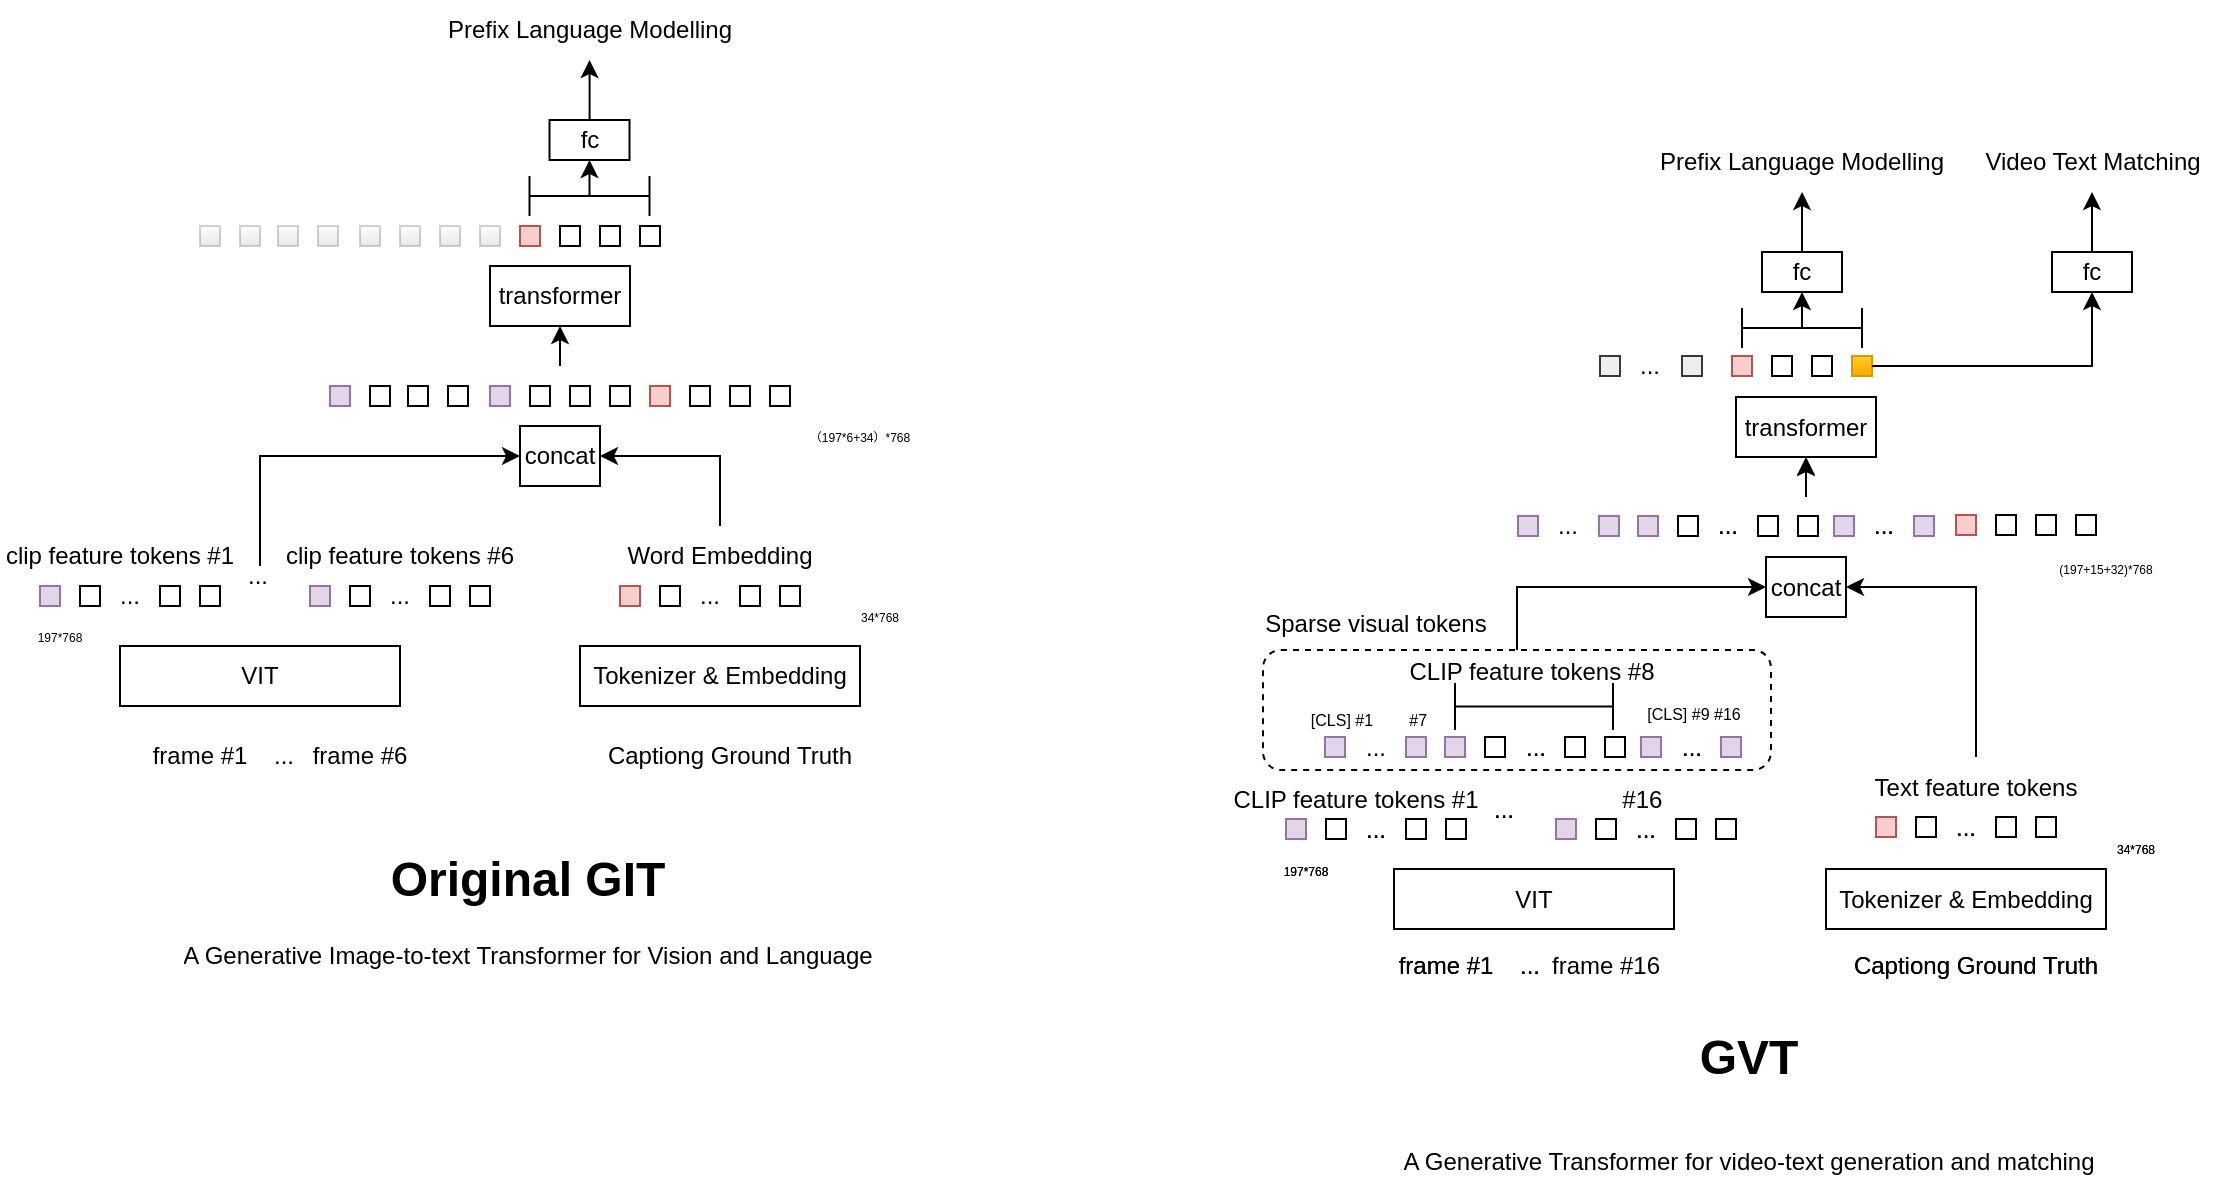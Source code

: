 <mxfile version="21.1.7" type="device">
  <diagram name="第 1 页" id="dFQ_5mnES9spt48eJ-sm">
    <mxGraphModel dx="1368" dy="-73" grid="0" gridSize="10" guides="1" tooltips="1" connect="1" arrows="1" fold="1" page="1" pageScale="1" pageWidth="1169" pageHeight="827" math="0" shadow="0">
      <root>
        <mxCell id="0" />
        <mxCell id="1" parent="0" />
        <mxCell id="BICmFGSeboCn-PGX6fuX-67" value="" style="group" vertex="1" connectable="0" parent="1">
          <mxGeometry x="20" y="910" width="485" height="520" as="geometry" />
        </mxCell>
        <mxCell id="BICmFGSeboCn-PGX6fuX-1" value="VIT" style="rounded=0;whiteSpace=wrap;html=1;" vertex="1" parent="BICmFGSeboCn-PGX6fuX-67">
          <mxGeometry x="60" y="323" width="140" height="30" as="geometry" />
        </mxCell>
        <mxCell id="BICmFGSeboCn-PGX6fuX-2" value="frame #1" style="text;html=1;strokeColor=none;fillColor=none;align=center;verticalAlign=middle;whiteSpace=wrap;rounded=0;" vertex="1" parent="BICmFGSeboCn-PGX6fuX-67">
          <mxGeometry x="70" y="363" width="60" height="30" as="geometry" />
        </mxCell>
        <mxCell id="BICmFGSeboCn-PGX6fuX-3" value="frame #6" style="text;html=1;strokeColor=none;fillColor=none;align=center;verticalAlign=middle;whiteSpace=wrap;rounded=0;" vertex="1" parent="BICmFGSeboCn-PGX6fuX-67">
          <mxGeometry x="150" y="363" width="60" height="30" as="geometry" />
        </mxCell>
        <mxCell id="BICmFGSeboCn-PGX6fuX-4" style="edgeStyle=orthogonalEdgeStyle;rounded=0;orthogonalLoop=1;jettySize=auto;html=1;exitX=0.5;exitY=1;exitDx=0;exitDy=0;" edge="1" parent="BICmFGSeboCn-PGX6fuX-67" source="BICmFGSeboCn-PGX6fuX-3" target="BICmFGSeboCn-PGX6fuX-3">
          <mxGeometry relative="1" as="geometry" />
        </mxCell>
        <mxCell id="BICmFGSeboCn-PGX6fuX-5" value="" style="rounded=0;whiteSpace=wrap;html=1;fillColor=#e1d5e7;strokeColor=#9673a6;" vertex="1" parent="BICmFGSeboCn-PGX6fuX-67">
          <mxGeometry x="20" y="293" width="10" height="10" as="geometry" />
        </mxCell>
        <mxCell id="BICmFGSeboCn-PGX6fuX-6" value="" style="rounded=0;whiteSpace=wrap;html=1;" vertex="1" parent="BICmFGSeboCn-PGX6fuX-67">
          <mxGeometry x="40" y="293" width="10" height="10" as="geometry" />
        </mxCell>
        <mxCell id="BICmFGSeboCn-PGX6fuX-7" value="" style="rounded=0;whiteSpace=wrap;html=1;" vertex="1" parent="BICmFGSeboCn-PGX6fuX-67">
          <mxGeometry x="80" y="293" width="10" height="10" as="geometry" />
        </mxCell>
        <mxCell id="BICmFGSeboCn-PGX6fuX-8" value="clip feature tokens #1" style="text;html=1;strokeColor=none;fillColor=none;align=center;verticalAlign=middle;whiteSpace=wrap;rounded=0;" vertex="1" parent="BICmFGSeboCn-PGX6fuX-67">
          <mxGeometry y="263" width="120" height="30" as="geometry" />
        </mxCell>
        <mxCell id="BICmFGSeboCn-PGX6fuX-9" value="" style="rounded=0;whiteSpace=wrap;html=1;" vertex="1" parent="BICmFGSeboCn-PGX6fuX-67">
          <mxGeometry x="100" y="293" width="10" height="10" as="geometry" />
        </mxCell>
        <mxCell id="BICmFGSeboCn-PGX6fuX-10" value="clip feature tokens #6" style="text;html=1;strokeColor=none;fillColor=none;align=center;verticalAlign=middle;whiteSpace=wrap;rounded=0;" vertex="1" parent="BICmFGSeboCn-PGX6fuX-67">
          <mxGeometry x="140" y="263" width="120" height="30" as="geometry" />
        </mxCell>
        <mxCell id="BICmFGSeboCn-PGX6fuX-11" value="..." style="text;html=1;strokeColor=none;fillColor=none;align=center;verticalAlign=middle;whiteSpace=wrap;rounded=0;" vertex="1" parent="BICmFGSeboCn-PGX6fuX-67">
          <mxGeometry x="60" y="293" width="10" height="10" as="geometry" />
        </mxCell>
        <mxCell id="BICmFGSeboCn-PGX6fuX-12" value="" style="rounded=0;whiteSpace=wrap;html=1;fillColor=#e1d5e7;strokeColor=#9673a6;" vertex="1" parent="BICmFGSeboCn-PGX6fuX-67">
          <mxGeometry x="155" y="293" width="10" height="10" as="geometry" />
        </mxCell>
        <mxCell id="BICmFGSeboCn-PGX6fuX-13" value="" style="rounded=0;whiteSpace=wrap;html=1;" vertex="1" parent="BICmFGSeboCn-PGX6fuX-67">
          <mxGeometry x="175" y="293" width="10" height="10" as="geometry" />
        </mxCell>
        <mxCell id="BICmFGSeboCn-PGX6fuX-14" value="" style="rounded=0;whiteSpace=wrap;html=1;" vertex="1" parent="BICmFGSeboCn-PGX6fuX-67">
          <mxGeometry x="215" y="293" width="10" height="10" as="geometry" />
        </mxCell>
        <mxCell id="BICmFGSeboCn-PGX6fuX-15" value="" style="rounded=0;whiteSpace=wrap;html=1;" vertex="1" parent="BICmFGSeboCn-PGX6fuX-67">
          <mxGeometry x="235" y="293" width="10" height="10" as="geometry" />
        </mxCell>
        <mxCell id="BICmFGSeboCn-PGX6fuX-16" value="..." style="text;html=1;strokeColor=none;fillColor=none;align=center;verticalAlign=middle;whiteSpace=wrap;rounded=0;" vertex="1" parent="BICmFGSeboCn-PGX6fuX-67">
          <mxGeometry x="195" y="293" width="10" height="10" as="geometry" />
        </mxCell>
        <mxCell id="BICmFGSeboCn-PGX6fuX-17" value="..." style="text;html=1;strokeColor=none;fillColor=none;align=center;verticalAlign=middle;whiteSpace=wrap;rounded=0;" vertex="1" parent="BICmFGSeboCn-PGX6fuX-67">
          <mxGeometry x="124" y="283" width="10" height="10" as="geometry" />
        </mxCell>
        <mxCell id="BICmFGSeboCn-PGX6fuX-18" value="..." style="text;html=1;strokeColor=none;fillColor=none;align=center;verticalAlign=middle;whiteSpace=wrap;rounded=0;" vertex="1" parent="BICmFGSeboCn-PGX6fuX-67">
          <mxGeometry x="137" y="373" width="10" height="10" as="geometry" />
        </mxCell>
        <mxCell id="BICmFGSeboCn-PGX6fuX-19" value="Captiong Ground Truth" style="text;html=1;strokeColor=none;fillColor=none;align=center;verticalAlign=middle;whiteSpace=wrap;rounded=0;" vertex="1" parent="BICmFGSeboCn-PGX6fuX-67">
          <mxGeometry x="290" y="363" width="150" height="30" as="geometry" />
        </mxCell>
        <mxCell id="BICmFGSeboCn-PGX6fuX-20" value="Tokenizer &amp;amp; Embedding" style="rounded=0;whiteSpace=wrap;html=1;" vertex="1" parent="BICmFGSeboCn-PGX6fuX-67">
          <mxGeometry x="290" y="323" width="140" height="30" as="geometry" />
        </mxCell>
        <mxCell id="BICmFGSeboCn-PGX6fuX-21" value="Word Embedding" style="text;html=1;strokeColor=none;fillColor=none;align=center;verticalAlign=middle;whiteSpace=wrap;rounded=0;" vertex="1" parent="BICmFGSeboCn-PGX6fuX-67">
          <mxGeometry x="300" y="263" width="120" height="30" as="geometry" />
        </mxCell>
        <mxCell id="BICmFGSeboCn-PGX6fuX-22" value="" style="rounded=0;whiteSpace=wrap;html=1;fillColor=#f8cecc;strokeColor=#b85450;" vertex="1" parent="BICmFGSeboCn-PGX6fuX-67">
          <mxGeometry x="310" y="293" width="10" height="10" as="geometry" />
        </mxCell>
        <mxCell id="BICmFGSeboCn-PGX6fuX-23" value="" style="rounded=0;whiteSpace=wrap;html=1;" vertex="1" parent="BICmFGSeboCn-PGX6fuX-67">
          <mxGeometry x="330" y="293" width="10" height="10" as="geometry" />
        </mxCell>
        <mxCell id="BICmFGSeboCn-PGX6fuX-24" value="" style="rounded=0;whiteSpace=wrap;html=1;" vertex="1" parent="BICmFGSeboCn-PGX6fuX-67">
          <mxGeometry x="370" y="293" width="10" height="10" as="geometry" />
        </mxCell>
        <mxCell id="BICmFGSeboCn-PGX6fuX-25" value="" style="rounded=0;whiteSpace=wrap;html=1;" vertex="1" parent="BICmFGSeboCn-PGX6fuX-67">
          <mxGeometry x="390" y="293" width="10" height="10" as="geometry" />
        </mxCell>
        <mxCell id="BICmFGSeboCn-PGX6fuX-26" value="..." style="text;html=1;strokeColor=none;fillColor=none;align=center;verticalAlign=middle;whiteSpace=wrap;rounded=0;" vertex="1" parent="BICmFGSeboCn-PGX6fuX-67">
          <mxGeometry x="350" y="293" width="10" height="10" as="geometry" />
        </mxCell>
        <mxCell id="BICmFGSeboCn-PGX6fuX-27" value="concat" style="rounded=0;whiteSpace=wrap;html=1;direction=south;" vertex="1" parent="BICmFGSeboCn-PGX6fuX-67">
          <mxGeometry x="260" y="213" width="40" height="30" as="geometry" />
        </mxCell>
        <mxCell id="BICmFGSeboCn-PGX6fuX-28" value="" style="edgeStyle=orthogonalEdgeStyle;rounded=0;orthogonalLoop=1;jettySize=auto;html=1;entryX=0.5;entryY=1;entryDx=0;entryDy=0;" edge="1" parent="BICmFGSeboCn-PGX6fuX-67" source="BICmFGSeboCn-PGX6fuX-17" target="BICmFGSeboCn-PGX6fuX-27">
          <mxGeometry relative="1" as="geometry">
            <mxPoint x="142" y="203" as="targetPoint" />
            <Array as="points">
              <mxPoint x="130" y="228" />
            </Array>
          </mxGeometry>
        </mxCell>
        <mxCell id="BICmFGSeboCn-PGX6fuX-29" value="" style="edgeStyle=orthogonalEdgeStyle;rounded=0;orthogonalLoop=1;jettySize=auto;html=1;entryX=0.5;entryY=0;entryDx=0;entryDy=0;" edge="1" parent="BICmFGSeboCn-PGX6fuX-67" source="BICmFGSeboCn-PGX6fuX-21" target="BICmFGSeboCn-PGX6fuX-27">
          <mxGeometry relative="1" as="geometry" />
        </mxCell>
        <mxCell id="BICmFGSeboCn-PGX6fuX-30" value="transformer" style="rounded=0;whiteSpace=wrap;html=1;" vertex="1" parent="BICmFGSeboCn-PGX6fuX-67">
          <mxGeometry x="245" y="133" width="70" height="30" as="geometry" />
        </mxCell>
        <mxCell id="BICmFGSeboCn-PGX6fuX-31" value="&lt;font style=&quot;font-size: 6px;&quot;&gt;197*768&lt;/font&gt;" style="text;html=1;strokeColor=none;fillColor=none;align=center;verticalAlign=middle;whiteSpace=wrap;rounded=0;fontSize=9;" vertex="1" parent="BICmFGSeboCn-PGX6fuX-67">
          <mxGeometry y="303" width="60" height="30" as="geometry" />
        </mxCell>
        <mxCell id="BICmFGSeboCn-PGX6fuX-32" value="&lt;font style=&quot;font-size: 6px;&quot;&gt;34*768&lt;/font&gt;" style="text;html=1;strokeColor=none;fillColor=none;align=center;verticalAlign=middle;whiteSpace=wrap;rounded=0;fontSize=9;" vertex="1" parent="BICmFGSeboCn-PGX6fuX-67">
          <mxGeometry x="410" y="293" width="60" height="30" as="geometry" />
        </mxCell>
        <mxCell id="BICmFGSeboCn-PGX6fuX-33" value="&lt;font style=&quot;font-size: 6px;&quot;&gt;（197*6+34）*768&lt;/font&gt;" style="text;html=1;strokeColor=none;fillColor=none;align=center;verticalAlign=middle;whiteSpace=wrap;rounded=0;fontSize=9;" vertex="1" parent="BICmFGSeboCn-PGX6fuX-67">
          <mxGeometry x="375" y="203" width="110" height="30" as="geometry" />
        </mxCell>
        <mxCell id="BICmFGSeboCn-PGX6fuX-34" value="" style="group" vertex="1" connectable="0" parent="BICmFGSeboCn-PGX6fuX-67">
          <mxGeometry x="165" y="193" width="230" height="10" as="geometry" />
        </mxCell>
        <mxCell id="BICmFGSeboCn-PGX6fuX-35" value="" style="rounded=0;whiteSpace=wrap;html=1;fillColor=#e1d5e7;strokeColor=#9673a6;" vertex="1" parent="BICmFGSeboCn-PGX6fuX-34">
          <mxGeometry width="10" height="10" as="geometry" />
        </mxCell>
        <mxCell id="BICmFGSeboCn-PGX6fuX-36" value="" style="rounded=0;whiteSpace=wrap;html=1;" vertex="1" parent="BICmFGSeboCn-PGX6fuX-34">
          <mxGeometry x="20" width="10" height="10" as="geometry" />
        </mxCell>
        <mxCell id="BICmFGSeboCn-PGX6fuX-37" value="" style="rounded=0;whiteSpace=wrap;html=1;" vertex="1" parent="BICmFGSeboCn-PGX6fuX-34">
          <mxGeometry x="39" width="10" height="10" as="geometry" />
        </mxCell>
        <mxCell id="BICmFGSeboCn-PGX6fuX-38" value="" style="rounded=0;whiteSpace=wrap;html=1;" vertex="1" parent="BICmFGSeboCn-PGX6fuX-34">
          <mxGeometry x="59" width="10" height="10" as="geometry" />
        </mxCell>
        <mxCell id="BICmFGSeboCn-PGX6fuX-39" value="" style="rounded=0;whiteSpace=wrap;html=1;fillColor=#e1d5e7;strokeColor=#9673a6;" vertex="1" parent="BICmFGSeboCn-PGX6fuX-34">
          <mxGeometry x="80" width="10" height="10" as="geometry" />
        </mxCell>
        <mxCell id="BICmFGSeboCn-PGX6fuX-40" value="" style="rounded=0;whiteSpace=wrap;html=1;" vertex="1" parent="BICmFGSeboCn-PGX6fuX-34">
          <mxGeometry x="100" width="10" height="10" as="geometry" />
        </mxCell>
        <mxCell id="BICmFGSeboCn-PGX6fuX-41" value="" style="rounded=0;whiteSpace=wrap;html=1;" vertex="1" parent="BICmFGSeboCn-PGX6fuX-34">
          <mxGeometry x="120" width="10" height="10" as="geometry" />
        </mxCell>
        <mxCell id="BICmFGSeboCn-PGX6fuX-42" value="" style="rounded=0;whiteSpace=wrap;html=1;" vertex="1" parent="BICmFGSeboCn-PGX6fuX-34">
          <mxGeometry x="140" width="10" height="10" as="geometry" />
        </mxCell>
        <mxCell id="BICmFGSeboCn-PGX6fuX-43" value="" style="rounded=0;whiteSpace=wrap;html=1;fillColor=#f8cecc;strokeColor=#b85450;" vertex="1" parent="BICmFGSeboCn-PGX6fuX-34">
          <mxGeometry x="160" width="10" height="10" as="geometry" />
        </mxCell>
        <mxCell id="BICmFGSeboCn-PGX6fuX-44" value="" style="rounded=0;whiteSpace=wrap;html=1;" vertex="1" parent="BICmFGSeboCn-PGX6fuX-34">
          <mxGeometry x="180" width="10" height="10" as="geometry" />
        </mxCell>
        <mxCell id="BICmFGSeboCn-PGX6fuX-45" value="" style="rounded=0;whiteSpace=wrap;html=1;" vertex="1" parent="BICmFGSeboCn-PGX6fuX-34">
          <mxGeometry x="200" width="10" height="10" as="geometry" />
        </mxCell>
        <mxCell id="BICmFGSeboCn-PGX6fuX-46" value="" style="rounded=0;whiteSpace=wrap;html=1;" vertex="1" parent="BICmFGSeboCn-PGX6fuX-34">
          <mxGeometry x="220" width="10" height="10" as="geometry" />
        </mxCell>
        <mxCell id="BICmFGSeboCn-PGX6fuX-47" value="" style="endArrow=classic;html=1;rounded=0;entryX=0.5;entryY=1;entryDx=0;entryDy=0;" edge="1" parent="BICmFGSeboCn-PGX6fuX-67" target="BICmFGSeboCn-PGX6fuX-30">
          <mxGeometry width="50" height="50" relative="1" as="geometry">
            <mxPoint x="280" y="183" as="sourcePoint" />
            <mxPoint x="275" y="143" as="targetPoint" />
          </mxGeometry>
        </mxCell>
        <mxCell id="BICmFGSeboCn-PGX6fuX-48" value="" style="group" vertex="1" connectable="0" parent="BICmFGSeboCn-PGX6fuX-67">
          <mxGeometry x="100" y="113" width="230" height="10" as="geometry" />
        </mxCell>
        <mxCell id="BICmFGSeboCn-PGX6fuX-49" value="" style="rounded=0;whiteSpace=wrap;html=1;fillColor=#f5f5f5;strokeColor=#666666;gradientColor=#b3b3b3;shadow=0;opacity=30;" vertex="1" parent="BICmFGSeboCn-PGX6fuX-48">
          <mxGeometry width="10" height="10" as="geometry" />
        </mxCell>
        <mxCell id="BICmFGSeboCn-PGX6fuX-50" value="" style="rounded=0;whiteSpace=wrap;html=1;fillColor=#f5f5f5;gradientColor=#b3b3b3;strokeColor=#666666;shadow=0;opacity=30;" vertex="1" parent="BICmFGSeboCn-PGX6fuX-48">
          <mxGeometry x="20" width="10" height="10" as="geometry" />
        </mxCell>
        <mxCell id="BICmFGSeboCn-PGX6fuX-51" value="" style="rounded=0;whiteSpace=wrap;html=1;fillColor=#f5f5f5;gradientColor=#b3b3b3;strokeColor=#666666;shadow=0;opacity=30;" vertex="1" parent="BICmFGSeboCn-PGX6fuX-48">
          <mxGeometry x="39" width="10" height="10" as="geometry" />
        </mxCell>
        <mxCell id="BICmFGSeboCn-PGX6fuX-52" value="" style="rounded=0;whiteSpace=wrap;html=1;fillColor=#f5f5f5;gradientColor=#b3b3b3;strokeColor=#666666;shadow=0;opacity=30;" vertex="1" parent="BICmFGSeboCn-PGX6fuX-48">
          <mxGeometry x="59" width="10" height="10" as="geometry" />
        </mxCell>
        <mxCell id="BICmFGSeboCn-PGX6fuX-53" value="" style="rounded=0;whiteSpace=wrap;html=1;fillColor=#f5f5f5;strokeColor=#666666;gradientColor=#b3b3b3;shadow=0;opacity=30;" vertex="1" parent="BICmFGSeboCn-PGX6fuX-48">
          <mxGeometry x="80" width="10" height="10" as="geometry" />
        </mxCell>
        <mxCell id="BICmFGSeboCn-PGX6fuX-54" value="" style="rounded=0;whiteSpace=wrap;html=1;fillColor=#f5f5f5;gradientColor=#b3b3b3;strokeColor=#666666;shadow=0;opacity=30;" vertex="1" parent="BICmFGSeboCn-PGX6fuX-48">
          <mxGeometry x="100" width="10" height="10" as="geometry" />
        </mxCell>
        <mxCell id="BICmFGSeboCn-PGX6fuX-55" value="" style="rounded=0;whiteSpace=wrap;html=1;fillColor=#f5f5f5;gradientColor=#b3b3b3;strokeColor=#666666;shadow=0;opacity=30;" vertex="1" parent="BICmFGSeboCn-PGX6fuX-48">
          <mxGeometry x="120" width="10" height="10" as="geometry" />
        </mxCell>
        <mxCell id="BICmFGSeboCn-PGX6fuX-56" value="" style="rounded=0;whiteSpace=wrap;html=1;fillColor=#f5f5f5;gradientColor=#b3b3b3;strokeColor=#666666;shadow=0;opacity=30;" vertex="1" parent="BICmFGSeboCn-PGX6fuX-48">
          <mxGeometry x="140" width="10" height="10" as="geometry" />
        </mxCell>
        <mxCell id="BICmFGSeboCn-PGX6fuX-57" value="" style="rounded=0;whiteSpace=wrap;html=1;fillColor=#f8cecc;strokeColor=#b85450;" vertex="1" parent="BICmFGSeboCn-PGX6fuX-48">
          <mxGeometry x="160" width="10" height="10" as="geometry" />
        </mxCell>
        <mxCell id="BICmFGSeboCn-PGX6fuX-58" value="" style="rounded=0;whiteSpace=wrap;html=1;" vertex="1" parent="BICmFGSeboCn-PGX6fuX-48">
          <mxGeometry x="180" width="10" height="10" as="geometry" />
        </mxCell>
        <mxCell id="BICmFGSeboCn-PGX6fuX-59" value="" style="rounded=0;whiteSpace=wrap;html=1;" vertex="1" parent="BICmFGSeboCn-PGX6fuX-48">
          <mxGeometry x="200" width="10" height="10" as="geometry" />
        </mxCell>
        <mxCell id="BICmFGSeboCn-PGX6fuX-60" value="" style="rounded=0;whiteSpace=wrap;html=1;" vertex="1" parent="BICmFGSeboCn-PGX6fuX-48">
          <mxGeometry x="220" width="10" height="10" as="geometry" />
        </mxCell>
        <mxCell id="BICmFGSeboCn-PGX6fuX-61" value="fc" style="rounded=0;whiteSpace=wrap;html=1;direction=south;" vertex="1" parent="BICmFGSeboCn-PGX6fuX-67">
          <mxGeometry x="274.75" y="60" width="40" height="20" as="geometry" />
        </mxCell>
        <mxCell id="BICmFGSeboCn-PGX6fuX-62" value="" style="endArrow=classic;html=1;rounded=0;entryX=1;entryY=0.5;entryDx=0;entryDy=0;exitX=0.5;exitY=0.5;exitDx=0;exitDy=0;exitPerimeter=0;" edge="1" parent="BICmFGSeboCn-PGX6fuX-67" source="BICmFGSeboCn-PGX6fuX-65" target="BICmFGSeboCn-PGX6fuX-61">
          <mxGeometry width="50" height="50" relative="1" as="geometry">
            <mxPoint x="244.75" y="103" as="sourcePoint" />
            <mxPoint x="154.75" y="33" as="targetPoint" />
          </mxGeometry>
        </mxCell>
        <mxCell id="BICmFGSeboCn-PGX6fuX-63" value="Prefix Language Modelling" style="text;html=1;strokeColor=none;fillColor=none;align=center;verticalAlign=middle;whiteSpace=wrap;rounded=0;" vertex="1" parent="BICmFGSeboCn-PGX6fuX-67">
          <mxGeometry x="206" width="177.5" height="30" as="geometry" />
        </mxCell>
        <mxCell id="BICmFGSeboCn-PGX6fuX-64" value="" style="edgeStyle=orthogonalEdgeStyle;rounded=0;orthogonalLoop=1;jettySize=auto;html=1;" edge="1" parent="BICmFGSeboCn-PGX6fuX-67" source="BICmFGSeboCn-PGX6fuX-61" target="BICmFGSeboCn-PGX6fuX-63">
          <mxGeometry relative="1" as="geometry" />
        </mxCell>
        <mxCell id="BICmFGSeboCn-PGX6fuX-65" value="" style="shape=crossbar;whiteSpace=wrap;html=1;rounded=1;" vertex="1" parent="BICmFGSeboCn-PGX6fuX-67">
          <mxGeometry x="264.75" y="88" width="60" height="20" as="geometry" />
        </mxCell>
        <mxCell id="BICmFGSeboCn-PGX6fuX-66" value="&lt;h1&gt;Original GIT&lt;/h1&gt;&lt;div&gt;A Generative Image-to-text Transformer for Vision and Language&lt;/div&gt;" style="text;html=1;strokeColor=none;fillColor=none;spacing=5;spacingTop=-20;whiteSpace=wrap;overflow=hidden;rounded=0;align=center;" vertex="1" parent="BICmFGSeboCn-PGX6fuX-67">
          <mxGeometry x="85.75" y="420" width="356" height="100" as="geometry" />
        </mxCell>
        <mxCell id="BICmFGSeboCn-PGX6fuX-68" value="&lt;h1 style=&quot;border-color: var(--border-color);&quot;&gt;GVT&lt;/h1&gt;&lt;br&gt;A Generative Transformer for video-text generation and matching" style="text;html=1;strokeColor=none;fillColor=none;spacing=5;spacingTop=-20;whiteSpace=wrap;overflow=hidden;rounded=0;align=center;" vertex="1" parent="1">
          <mxGeometry x="693" y="1418.5" width="402.5" height="87.5" as="geometry" />
        </mxCell>
        <mxCell id="BICmFGSeboCn-PGX6fuX-69" value="frame #1" style="text;html=1;strokeColor=none;fillColor=none;align=center;verticalAlign=middle;whiteSpace=wrap;rounded=0;" vertex="1" parent="1">
          <mxGeometry x="713" y="1377.5" width="60" height="30" as="geometry" />
        </mxCell>
        <mxCell id="BICmFGSeboCn-PGX6fuX-70" value="frame #16" style="text;html=1;strokeColor=none;fillColor=none;align=center;verticalAlign=middle;whiteSpace=wrap;rounded=0;" vertex="1" parent="1">
          <mxGeometry x="793" y="1377.5" width="60" height="30" as="geometry" />
        </mxCell>
        <mxCell id="BICmFGSeboCn-PGX6fuX-71" style="edgeStyle=orthogonalEdgeStyle;rounded=0;orthogonalLoop=1;jettySize=auto;html=1;exitX=0.5;exitY=1;exitDx=0;exitDy=0;" edge="1" parent="1" source="BICmFGSeboCn-PGX6fuX-70" target="BICmFGSeboCn-PGX6fuX-70">
          <mxGeometry relative="1" as="geometry" />
        </mxCell>
        <mxCell id="BICmFGSeboCn-PGX6fuX-72" value="" style="rounded=0;whiteSpace=wrap;html=1;fillColor=#e1d5e7;strokeColor=#9673a6;" vertex="1" parent="1">
          <mxGeometry x="663" y="1319.5" width="10" height="10" as="geometry" />
        </mxCell>
        <mxCell id="BICmFGSeboCn-PGX6fuX-73" value="" style="rounded=0;whiteSpace=wrap;html=1;" vertex="1" parent="1">
          <mxGeometry x="683" y="1319.5" width="10" height="10" as="geometry" />
        </mxCell>
        <mxCell id="BICmFGSeboCn-PGX6fuX-74" value="" style="rounded=0;whiteSpace=wrap;html=1;" vertex="1" parent="1">
          <mxGeometry x="723" y="1319.5" width="10" height="10" as="geometry" />
        </mxCell>
        <mxCell id="BICmFGSeboCn-PGX6fuX-75" value="" style="rounded=0;whiteSpace=wrap;html=1;" vertex="1" parent="1">
          <mxGeometry x="743" y="1319.5" width="10" height="10" as="geometry" />
        </mxCell>
        <mxCell id="BICmFGSeboCn-PGX6fuX-76" value="&amp;nbsp;#16" style="text;html=1;strokeColor=none;fillColor=none;align=center;verticalAlign=middle;whiteSpace=wrap;rounded=0;" vertex="1" parent="1">
          <mxGeometry x="818" y="1303" width="43" height="13.5" as="geometry" />
        </mxCell>
        <mxCell id="BICmFGSeboCn-PGX6fuX-77" value="..." style="text;html=1;strokeColor=none;fillColor=none;align=center;verticalAlign=middle;whiteSpace=wrap;rounded=0;" vertex="1" parent="1">
          <mxGeometry x="703" y="1319.5" width="10" height="10" as="geometry" />
        </mxCell>
        <mxCell id="BICmFGSeboCn-PGX6fuX-78" value="" style="rounded=0;whiteSpace=wrap;html=1;fillColor=#e1d5e7;strokeColor=#9673a6;" vertex="1" parent="1">
          <mxGeometry x="798" y="1319.5" width="10" height="10" as="geometry" />
        </mxCell>
        <mxCell id="BICmFGSeboCn-PGX6fuX-79" value="" style="rounded=0;whiteSpace=wrap;html=1;" vertex="1" parent="1">
          <mxGeometry x="818" y="1319.5" width="10" height="10" as="geometry" />
        </mxCell>
        <mxCell id="BICmFGSeboCn-PGX6fuX-80" value="" style="rounded=0;whiteSpace=wrap;html=1;" vertex="1" parent="1">
          <mxGeometry x="858" y="1319.5" width="10" height="10" as="geometry" />
        </mxCell>
        <mxCell id="BICmFGSeboCn-PGX6fuX-81" value="" style="rounded=0;whiteSpace=wrap;html=1;" vertex="1" parent="1">
          <mxGeometry x="878" y="1319.5" width="10" height="10" as="geometry" />
        </mxCell>
        <mxCell id="BICmFGSeboCn-PGX6fuX-82" value="..." style="text;html=1;strokeColor=none;fillColor=none;align=center;verticalAlign=middle;whiteSpace=wrap;rounded=0;" vertex="1" parent="1">
          <mxGeometry x="838" y="1319.5" width="10" height="10" as="geometry" />
        </mxCell>
        <mxCell id="BICmFGSeboCn-PGX6fuX-83" value="..." style="text;html=1;strokeColor=none;fillColor=none;align=center;verticalAlign=middle;whiteSpace=wrap;rounded=0;" vertex="1" parent="1">
          <mxGeometry x="767" y="1309.5" width="10" height="10" as="geometry" />
        </mxCell>
        <mxCell id="BICmFGSeboCn-PGX6fuX-84" value="..." style="text;html=1;strokeColor=none;fillColor=none;align=center;verticalAlign=middle;whiteSpace=wrap;rounded=0;" vertex="1" parent="1">
          <mxGeometry x="780" y="1387.5" width="10" height="10" as="geometry" />
        </mxCell>
        <mxCell id="BICmFGSeboCn-PGX6fuX-85" value="Captiong Ground Truth" style="text;html=1;strokeColor=none;fillColor=none;align=center;verticalAlign=middle;whiteSpace=wrap;rounded=0;" vertex="1" parent="1">
          <mxGeometry x="933" y="1377.5" width="150" height="30" as="geometry" />
        </mxCell>
        <mxCell id="BICmFGSeboCn-PGX6fuX-86" value="Tokenizer &amp;amp; Embedding" style="rounded=0;whiteSpace=wrap;html=1;" vertex="1" parent="1">
          <mxGeometry x="933" y="1344.5" width="140" height="30" as="geometry" />
        </mxCell>
        <mxCell id="BICmFGSeboCn-PGX6fuX-87" value="" style="rounded=0;whiteSpace=wrap;html=1;fillColor=#f8cecc;strokeColor=#b85450;" vertex="1" parent="1">
          <mxGeometry x="958" y="1318.5" width="10" height="10" as="geometry" />
        </mxCell>
        <mxCell id="BICmFGSeboCn-PGX6fuX-88" value="" style="rounded=0;whiteSpace=wrap;html=1;" vertex="1" parent="1">
          <mxGeometry x="978" y="1318.5" width="10" height="10" as="geometry" />
        </mxCell>
        <mxCell id="BICmFGSeboCn-PGX6fuX-89" value="" style="rounded=0;whiteSpace=wrap;html=1;" vertex="1" parent="1">
          <mxGeometry x="1018" y="1318.5" width="10" height="10" as="geometry" />
        </mxCell>
        <mxCell id="BICmFGSeboCn-PGX6fuX-90" value="" style="rounded=0;whiteSpace=wrap;html=1;" vertex="1" parent="1">
          <mxGeometry x="1038" y="1318.5" width="10" height="10" as="geometry" />
        </mxCell>
        <mxCell id="BICmFGSeboCn-PGX6fuX-91" value="..." style="text;html=1;strokeColor=none;fillColor=none;align=center;verticalAlign=middle;whiteSpace=wrap;rounded=0;" vertex="1" parent="1">
          <mxGeometry x="998" y="1318.5" width="10" height="10" as="geometry" />
        </mxCell>
        <mxCell id="BICmFGSeboCn-PGX6fuX-92" value="concat" style="rounded=0;whiteSpace=wrap;html=1;direction=south;" vertex="1" parent="1">
          <mxGeometry x="903" y="1188.5" width="40" height="30" as="geometry" />
        </mxCell>
        <mxCell id="BICmFGSeboCn-PGX6fuX-93" value="transformer" style="rounded=0;whiteSpace=wrap;html=1;" vertex="1" parent="1">
          <mxGeometry x="888" y="1108.5" width="70" height="30" as="geometry" />
        </mxCell>
        <mxCell id="BICmFGSeboCn-PGX6fuX-94" value="&lt;font style=&quot;font-size: 6px;&quot;&gt;197*768&lt;/font&gt;" style="text;html=1;strokeColor=none;fillColor=none;align=center;verticalAlign=middle;whiteSpace=wrap;rounded=0;fontSize=9;" vertex="1" parent="1">
          <mxGeometry x="643" y="1329.5" width="60" height="30" as="geometry" />
        </mxCell>
        <mxCell id="BICmFGSeboCn-PGX6fuX-95" value="&lt;font style=&quot;font-size: 6px;&quot;&gt;34*768&lt;/font&gt;" style="text;html=1;strokeColor=none;fillColor=none;align=center;verticalAlign=middle;whiteSpace=wrap;rounded=0;fontSize=9;" vertex="1" parent="1">
          <mxGeometry x="1058" y="1318.5" width="60" height="30" as="geometry" />
        </mxCell>
        <mxCell id="BICmFGSeboCn-PGX6fuX-96" value="&lt;span style=&quot;font-size: 6px;&quot;&gt;(197+15+32)*768&lt;/span&gt;" style="text;html=1;strokeColor=none;fillColor=none;align=center;verticalAlign=middle;whiteSpace=wrap;rounded=0;fontSize=9;" vertex="1" parent="1">
          <mxGeometry x="1018" y="1178.5" width="110" height="30" as="geometry" />
        </mxCell>
        <mxCell id="BICmFGSeboCn-PGX6fuX-97" value="" style="group" vertex="1" connectable="0" parent="1">
          <mxGeometry x="808" y="1168.5" width="230" height="10" as="geometry" />
        </mxCell>
        <mxCell id="BICmFGSeboCn-PGX6fuX-104" value="" style="group" vertex="1" connectable="0" parent="BICmFGSeboCn-PGX6fuX-97">
          <mxGeometry x="190" y="-1" width="70" height="10" as="geometry" />
        </mxCell>
        <mxCell id="BICmFGSeboCn-PGX6fuX-105" value="" style="rounded=0;whiteSpace=wrap;html=1;fillColor=#f8cecc;strokeColor=#b85450;" vertex="1" parent="BICmFGSeboCn-PGX6fuX-104">
          <mxGeometry width="10" height="10" as="geometry" />
        </mxCell>
        <mxCell id="BICmFGSeboCn-PGX6fuX-106" value="" style="rounded=0;whiteSpace=wrap;html=1;" vertex="1" parent="BICmFGSeboCn-PGX6fuX-104">
          <mxGeometry x="20" width="10" height="10" as="geometry" />
        </mxCell>
        <mxCell id="BICmFGSeboCn-PGX6fuX-107" value="" style="rounded=0;whiteSpace=wrap;html=1;" vertex="1" parent="BICmFGSeboCn-PGX6fuX-104">
          <mxGeometry x="40" width="10" height="10" as="geometry" />
        </mxCell>
        <mxCell id="BICmFGSeboCn-PGX6fuX-108" value="" style="rounded=0;whiteSpace=wrap;html=1;" vertex="1" parent="BICmFGSeboCn-PGX6fuX-104">
          <mxGeometry x="60" width="10" height="10" as="geometry" />
        </mxCell>
        <mxCell id="BICmFGSeboCn-PGX6fuX-109" value="" style="endArrow=classic;html=1;rounded=0;entryX=0.5;entryY=1;entryDx=0;entryDy=0;" edge="1" parent="1" target="BICmFGSeboCn-PGX6fuX-93">
          <mxGeometry width="50" height="50" relative="1" as="geometry">
            <mxPoint x="923" y="1158.5" as="sourcePoint" />
            <mxPoint x="918" y="1118.5" as="targetPoint" />
          </mxGeometry>
        </mxCell>
        <mxCell id="BICmFGSeboCn-PGX6fuX-110" value="VIT" style="rounded=0;whiteSpace=wrap;html=1;" vertex="1" parent="1">
          <mxGeometry x="717" y="1344.5" width="140" height="30" as="geometry" />
        </mxCell>
        <mxCell id="BICmFGSeboCn-PGX6fuX-111" value="frame #1" style="text;html=1;strokeColor=none;fillColor=none;align=center;verticalAlign=middle;whiteSpace=wrap;rounded=0;" vertex="1" parent="1">
          <mxGeometry x="713" y="1377.5" width="60" height="30" as="geometry" />
        </mxCell>
        <mxCell id="BICmFGSeboCn-PGX6fuX-113" style="edgeStyle=orthogonalEdgeStyle;rounded=0;orthogonalLoop=1;jettySize=auto;html=1;exitX=0.5;exitY=1;exitDx=0;exitDy=0;" edge="1" parent="1">
          <mxGeometry relative="1" as="geometry">
            <mxPoint x="823" y="1407.5" as="sourcePoint" />
            <mxPoint x="823" y="1407.5" as="targetPoint" />
          </mxGeometry>
        </mxCell>
        <mxCell id="BICmFGSeboCn-PGX6fuX-114" value="" style="rounded=0;whiteSpace=wrap;html=1;fillColor=#e1d5e7;strokeColor=#9673a6;" vertex="1" parent="1">
          <mxGeometry x="663" y="1319.5" width="10" height="10" as="geometry" />
        </mxCell>
        <mxCell id="BICmFGSeboCn-PGX6fuX-115" value="" style="rounded=0;whiteSpace=wrap;html=1;" vertex="1" parent="1">
          <mxGeometry x="683" y="1319.5" width="10" height="10" as="geometry" />
        </mxCell>
        <mxCell id="BICmFGSeboCn-PGX6fuX-116" value="" style="rounded=0;whiteSpace=wrap;html=1;" vertex="1" parent="1">
          <mxGeometry x="723" y="1319.5" width="10" height="10" as="geometry" />
        </mxCell>
        <mxCell id="BICmFGSeboCn-PGX6fuX-117" value="CLIP feature tokens #1" style="text;html=1;strokeColor=none;fillColor=none;align=center;verticalAlign=middle;whiteSpace=wrap;rounded=0;" vertex="1" parent="1">
          <mxGeometry x="633" y="1303" width="130" height="13.5" as="geometry" />
        </mxCell>
        <mxCell id="BICmFGSeboCn-PGX6fuX-118" value="" style="rounded=0;whiteSpace=wrap;html=1;" vertex="1" parent="1">
          <mxGeometry x="743" y="1319.5" width="10" height="10" as="geometry" />
        </mxCell>
        <mxCell id="BICmFGSeboCn-PGX6fuX-119" value="..." style="text;html=1;strokeColor=none;fillColor=none;align=center;verticalAlign=middle;whiteSpace=wrap;rounded=0;" vertex="1" parent="1">
          <mxGeometry x="703" y="1319.5" width="10" height="10" as="geometry" />
        </mxCell>
        <mxCell id="BICmFGSeboCn-PGX6fuX-120" value="" style="rounded=0;whiteSpace=wrap;html=1;fillColor=#e1d5e7;strokeColor=#9673a6;" vertex="1" parent="1">
          <mxGeometry x="798" y="1319.5" width="10" height="10" as="geometry" />
        </mxCell>
        <mxCell id="BICmFGSeboCn-PGX6fuX-121" value="" style="rounded=0;whiteSpace=wrap;html=1;" vertex="1" parent="1">
          <mxGeometry x="818" y="1319.5" width="10" height="10" as="geometry" />
        </mxCell>
        <mxCell id="BICmFGSeboCn-PGX6fuX-122" value="" style="rounded=0;whiteSpace=wrap;html=1;" vertex="1" parent="1">
          <mxGeometry x="858" y="1319.5" width="10" height="10" as="geometry" />
        </mxCell>
        <mxCell id="BICmFGSeboCn-PGX6fuX-123" value="" style="rounded=0;whiteSpace=wrap;html=1;" vertex="1" parent="1">
          <mxGeometry x="878" y="1319.5" width="10" height="10" as="geometry" />
        </mxCell>
        <mxCell id="BICmFGSeboCn-PGX6fuX-124" value="..." style="text;html=1;strokeColor=none;fillColor=none;align=center;verticalAlign=middle;whiteSpace=wrap;rounded=0;" vertex="1" parent="1">
          <mxGeometry x="838" y="1319.5" width="10" height="10" as="geometry" />
        </mxCell>
        <mxCell id="BICmFGSeboCn-PGX6fuX-125" value="..." style="text;html=1;strokeColor=none;fillColor=none;align=center;verticalAlign=middle;whiteSpace=wrap;rounded=0;" vertex="1" parent="1">
          <mxGeometry x="767" y="1309.5" width="10" height="10" as="geometry" />
        </mxCell>
        <mxCell id="BICmFGSeboCn-PGX6fuX-126" value="..." style="text;html=1;strokeColor=none;fillColor=none;align=center;verticalAlign=middle;whiteSpace=wrap;rounded=0;" vertex="1" parent="1">
          <mxGeometry x="780" y="1387.5" width="10" height="10" as="geometry" />
        </mxCell>
        <mxCell id="BICmFGSeboCn-PGX6fuX-127" value="Captiong Ground Truth" style="text;html=1;strokeColor=none;fillColor=none;align=center;verticalAlign=middle;whiteSpace=wrap;rounded=0;" vertex="1" parent="1">
          <mxGeometry x="933" y="1377.5" width="150" height="30" as="geometry" />
        </mxCell>
        <mxCell id="BICmFGSeboCn-PGX6fuX-128" value="Tokenizer &amp;amp; Embedding" style="rounded=0;whiteSpace=wrap;html=1;" vertex="1" parent="1">
          <mxGeometry x="933" y="1344.5" width="140" height="30" as="geometry" />
        </mxCell>
        <mxCell id="BICmFGSeboCn-PGX6fuX-129" value="" style="edgeStyle=orthogonalEdgeStyle;rounded=0;orthogonalLoop=1;jettySize=auto;html=1;entryX=0.5;entryY=0;entryDx=0;entryDy=0;exitX=0.5;exitY=0;exitDx=0;exitDy=0;" edge="1" parent="1" source="BICmFGSeboCn-PGX6fuX-130" target="BICmFGSeboCn-PGX6fuX-136">
          <mxGeometry relative="1" as="geometry" />
        </mxCell>
        <mxCell id="BICmFGSeboCn-PGX6fuX-130" value="Text feature tokens" style="text;html=1;strokeColor=none;fillColor=none;align=center;verticalAlign=middle;whiteSpace=wrap;rounded=0;" vertex="1" parent="1">
          <mxGeometry x="948" y="1288.5" width="120" height="30" as="geometry" />
        </mxCell>
        <mxCell id="BICmFGSeboCn-PGX6fuX-131" value="" style="rounded=0;whiteSpace=wrap;html=1;fillColor=#f8cecc;strokeColor=#b85450;" vertex="1" parent="1">
          <mxGeometry x="958" y="1318.5" width="10" height="10" as="geometry" />
        </mxCell>
        <mxCell id="BICmFGSeboCn-PGX6fuX-132" value="" style="rounded=0;whiteSpace=wrap;html=1;" vertex="1" parent="1">
          <mxGeometry x="978" y="1318.5" width="10" height="10" as="geometry" />
        </mxCell>
        <mxCell id="BICmFGSeboCn-PGX6fuX-133" value="" style="rounded=0;whiteSpace=wrap;html=1;" vertex="1" parent="1">
          <mxGeometry x="1018" y="1318.5" width="10" height="10" as="geometry" />
        </mxCell>
        <mxCell id="BICmFGSeboCn-PGX6fuX-134" value="" style="rounded=0;whiteSpace=wrap;html=1;" vertex="1" parent="1">
          <mxGeometry x="1038" y="1318.5" width="10" height="10" as="geometry" />
        </mxCell>
        <mxCell id="BICmFGSeboCn-PGX6fuX-135" value="..." style="text;html=1;strokeColor=none;fillColor=none;align=center;verticalAlign=middle;whiteSpace=wrap;rounded=0;" vertex="1" parent="1">
          <mxGeometry x="998" y="1318.5" width="10" height="10" as="geometry" />
        </mxCell>
        <mxCell id="BICmFGSeboCn-PGX6fuX-136" value="concat" style="rounded=0;whiteSpace=wrap;html=1;direction=south;" vertex="1" parent="1">
          <mxGeometry x="903" y="1188.5" width="40" height="30" as="geometry" />
        </mxCell>
        <mxCell id="BICmFGSeboCn-PGX6fuX-137" value="&lt;font style=&quot;font-size: 6px;&quot;&gt;197*768&lt;/font&gt;" style="text;html=1;strokeColor=none;fillColor=none;align=center;verticalAlign=middle;whiteSpace=wrap;rounded=0;fontSize=9;" vertex="1" parent="1">
          <mxGeometry x="643" y="1329.5" width="60" height="30" as="geometry" />
        </mxCell>
        <mxCell id="BICmFGSeboCn-PGX6fuX-138" value="&lt;font style=&quot;font-size: 6px;&quot;&gt;34*768&lt;/font&gt;" style="text;html=1;strokeColor=none;fillColor=none;align=center;verticalAlign=middle;whiteSpace=wrap;rounded=0;fontSize=9;" vertex="1" parent="1">
          <mxGeometry x="1058" y="1318.5" width="60" height="30" as="geometry" />
        </mxCell>
        <mxCell id="BICmFGSeboCn-PGX6fuX-139" value="" style="endArrow=classic;html=1;rounded=0;entryX=0.5;entryY=1;entryDx=0;entryDy=0;" edge="1" parent="1">
          <mxGeometry width="50" height="50" relative="1" as="geometry">
            <mxPoint x="923" y="1158.5" as="sourcePoint" />
            <mxPoint x="923" y="1139" as="targetPoint" />
          </mxGeometry>
        </mxCell>
        <mxCell id="BICmFGSeboCn-PGX6fuX-140" value="" style="group" vertex="1" connectable="0" parent="1">
          <mxGeometry x="820" y="976" width="313.5" height="122" as="geometry" />
        </mxCell>
        <mxCell id="BICmFGSeboCn-PGX6fuX-141" value="fc" style="rounded=0;whiteSpace=wrap;html=1;direction=south;" vertex="1" parent="BICmFGSeboCn-PGX6fuX-140">
          <mxGeometry x="81" y="60" width="40" height="20" as="geometry" />
        </mxCell>
        <mxCell id="BICmFGSeboCn-PGX6fuX-142" value="" style="endArrow=classic;html=1;rounded=0;entryX=1;entryY=0.5;entryDx=0;entryDy=0;exitX=0.5;exitY=0.5;exitDx=0;exitDy=0;exitPerimeter=0;" edge="1" parent="BICmFGSeboCn-PGX6fuX-140" source="BICmFGSeboCn-PGX6fuX-152" target="BICmFGSeboCn-PGX6fuX-141">
          <mxGeometry width="50" height="50" relative="1" as="geometry">
            <mxPoint x="51" y="103" as="sourcePoint" />
            <mxPoint x="-39" y="33" as="targetPoint" />
          </mxGeometry>
        </mxCell>
        <mxCell id="BICmFGSeboCn-PGX6fuX-143" value="Prefix Language Modelling" style="text;html=1;strokeColor=none;fillColor=none;align=center;verticalAlign=middle;whiteSpace=wrap;rounded=0;" vertex="1" parent="BICmFGSeboCn-PGX6fuX-140">
          <mxGeometry x="12.25" width="177.5" height="30" as="geometry" />
        </mxCell>
        <mxCell id="BICmFGSeboCn-PGX6fuX-144" value="" style="edgeStyle=orthogonalEdgeStyle;rounded=0;orthogonalLoop=1;jettySize=auto;html=1;" edge="1" parent="BICmFGSeboCn-PGX6fuX-140" source="BICmFGSeboCn-PGX6fuX-141" target="BICmFGSeboCn-PGX6fuX-143">
          <mxGeometry relative="1" as="geometry" />
        </mxCell>
        <mxCell id="BICmFGSeboCn-PGX6fuX-145" value="" style="rounded=0;whiteSpace=wrap;html=1;fillColor=#f8cecc;strokeColor=#b85450;" vertex="1" parent="BICmFGSeboCn-PGX6fuX-140">
          <mxGeometry x="66" y="112" width="10" height="10" as="geometry" />
        </mxCell>
        <mxCell id="BICmFGSeboCn-PGX6fuX-146" value="" style="rounded=0;whiteSpace=wrap;html=1;" vertex="1" parent="BICmFGSeboCn-PGX6fuX-140">
          <mxGeometry x="86" y="112" width="10" height="10" as="geometry" />
        </mxCell>
        <mxCell id="BICmFGSeboCn-PGX6fuX-147" value="" style="rounded=0;whiteSpace=wrap;html=1;" vertex="1" parent="BICmFGSeboCn-PGX6fuX-140">
          <mxGeometry x="106" y="112" width="10" height="10" as="geometry" />
        </mxCell>
        <mxCell id="BICmFGSeboCn-PGX6fuX-148" value="" style="rounded=0;whiteSpace=wrap;html=1;fillColor=#ffcd28;gradientColor=#ffa500;strokeColor=#d79b00;" vertex="1" parent="BICmFGSeboCn-PGX6fuX-140">
          <mxGeometry x="126" y="112" width="10" height="10" as="geometry" />
        </mxCell>
        <mxCell id="BICmFGSeboCn-PGX6fuX-149" value="" style="rounded=0;whiteSpace=wrap;html=1;fillColor=#eeeeee;strokeColor=#36393d;" vertex="1" parent="BICmFGSeboCn-PGX6fuX-140">
          <mxGeometry y="112" width="10" height="10" as="geometry" />
        </mxCell>
        <mxCell id="BICmFGSeboCn-PGX6fuX-150" value="" style="rounded=0;whiteSpace=wrap;html=1;fillColor=#eeeeee;strokeColor=#36393d;" vertex="1" parent="BICmFGSeboCn-PGX6fuX-140">
          <mxGeometry x="41" y="112" width="10" height="10" as="geometry" />
        </mxCell>
        <mxCell id="BICmFGSeboCn-PGX6fuX-151" value="..." style="text;html=1;strokeColor=none;fillColor=none;align=center;verticalAlign=middle;whiteSpace=wrap;rounded=0;" vertex="1" parent="BICmFGSeboCn-PGX6fuX-140">
          <mxGeometry x="20" y="112" width="10" height="10" as="geometry" />
        </mxCell>
        <mxCell id="BICmFGSeboCn-PGX6fuX-152" value="" style="shape=crossbar;whiteSpace=wrap;html=1;rounded=1;" vertex="1" parent="BICmFGSeboCn-PGX6fuX-140">
          <mxGeometry x="71" y="88" width="60" height="20" as="geometry" />
        </mxCell>
        <mxCell id="BICmFGSeboCn-PGX6fuX-153" value="fc" style="rounded=0;whiteSpace=wrap;html=1;direction=south;" vertex="1" parent="BICmFGSeboCn-PGX6fuX-140">
          <mxGeometry x="226" y="60" width="40" height="20" as="geometry" />
        </mxCell>
        <mxCell id="BICmFGSeboCn-PGX6fuX-154" value="" style="edgeStyle=orthogonalEdgeStyle;rounded=0;orthogonalLoop=1;jettySize=auto;html=1;" edge="1" parent="BICmFGSeboCn-PGX6fuX-140" source="BICmFGSeboCn-PGX6fuX-148" target="BICmFGSeboCn-PGX6fuX-153">
          <mxGeometry relative="1" as="geometry" />
        </mxCell>
        <mxCell id="BICmFGSeboCn-PGX6fuX-155" value="Video Text Matching" style="text;html=1;strokeColor=none;fillColor=none;align=center;verticalAlign=middle;whiteSpace=wrap;rounded=0;" vertex="1" parent="BICmFGSeboCn-PGX6fuX-140">
          <mxGeometry x="178.5" width="135" height="30" as="geometry" />
        </mxCell>
        <mxCell id="BICmFGSeboCn-PGX6fuX-156" value="" style="edgeStyle=orthogonalEdgeStyle;rounded=0;orthogonalLoop=1;jettySize=auto;html=1;exitX=0;exitY=0.5;exitDx=0;exitDy=0;" edge="1" parent="BICmFGSeboCn-PGX6fuX-140" source="BICmFGSeboCn-PGX6fuX-153" target="BICmFGSeboCn-PGX6fuX-155">
          <mxGeometry relative="1" as="geometry" />
        </mxCell>
        <mxCell id="BICmFGSeboCn-PGX6fuX-157" value="" style="group" vertex="1" connectable="0" parent="1">
          <mxGeometry x="630" y="1195" width="275.5" height="100" as="geometry" />
        </mxCell>
        <mxCell id="BICmFGSeboCn-PGX6fuX-158" value="" style="rounded=0;whiteSpace=wrap;html=1;fillColor=#e1d5e7;strokeColor=#9673a6;" vertex="1" parent="BICmFGSeboCn-PGX6fuX-157">
          <mxGeometry x="210.5" y="83.5" width="10" height="10" as="geometry" />
        </mxCell>
        <mxCell id="BICmFGSeboCn-PGX6fuX-159" value="" style="rounded=0;whiteSpace=wrap;html=1;fillColor=#e1d5e7;strokeColor=#9673a6;" vertex="1" parent="BICmFGSeboCn-PGX6fuX-157">
          <mxGeometry x="250.5" y="83.5" width="10" height="10" as="geometry" />
        </mxCell>
        <mxCell id="BICmFGSeboCn-PGX6fuX-160" value="..." style="text;html=1;strokeColor=none;fillColor=none;align=center;verticalAlign=middle;whiteSpace=wrap;rounded=0;" vertex="1" parent="BICmFGSeboCn-PGX6fuX-157">
          <mxGeometry x="230.5" y="83.5" width="10" height="10" as="geometry" />
        </mxCell>
        <mxCell id="BICmFGSeboCn-PGX6fuX-161" value="" style="rounded=0;whiteSpace=wrap;html=1;fillColor=#e1d5e7;strokeColor=#9673a6;" vertex="1" parent="BICmFGSeboCn-PGX6fuX-157">
          <mxGeometry x="210.5" y="83.5" width="10" height="10" as="geometry" />
        </mxCell>
        <mxCell id="BICmFGSeboCn-PGX6fuX-162" value="" style="rounded=0;whiteSpace=wrap;html=1;fillColor=#e1d5e7;strokeColor=#9673a6;" vertex="1" parent="BICmFGSeboCn-PGX6fuX-157">
          <mxGeometry x="250.5" y="83.5" width="10" height="10" as="geometry" />
        </mxCell>
        <mxCell id="BICmFGSeboCn-PGX6fuX-163" value="..." style="text;html=1;strokeColor=none;fillColor=none;align=center;verticalAlign=middle;whiteSpace=wrap;rounded=0;" vertex="1" parent="BICmFGSeboCn-PGX6fuX-157">
          <mxGeometry x="230.5" y="83.5" width="10" height="10" as="geometry" />
        </mxCell>
        <mxCell id="BICmFGSeboCn-PGX6fuX-164" value="Sparse visual tokens" style="text;html=1;strokeColor=none;fillColor=none;align=center;verticalAlign=middle;whiteSpace=wrap;rounded=0;" vertex="1" parent="BICmFGSeboCn-PGX6fuX-157">
          <mxGeometry x="13" y="18.5" width="129.5" height="16" as="geometry" />
        </mxCell>
        <mxCell id="BICmFGSeboCn-PGX6fuX-165" value="" style="rounded=0;whiteSpace=wrap;html=1;fillColor=#e1d5e7;strokeColor=#9673a6;" vertex="1" parent="BICmFGSeboCn-PGX6fuX-157">
          <mxGeometry x="112.5" y="83.5" width="10" height="10" as="geometry" />
        </mxCell>
        <mxCell id="BICmFGSeboCn-PGX6fuX-166" value="" style="rounded=0;whiteSpace=wrap;html=1;" vertex="1" parent="BICmFGSeboCn-PGX6fuX-157">
          <mxGeometry x="132.5" y="83.5" width="10" height="10" as="geometry" />
        </mxCell>
        <mxCell id="BICmFGSeboCn-PGX6fuX-167" value="" style="rounded=0;whiteSpace=wrap;html=1;" vertex="1" parent="BICmFGSeboCn-PGX6fuX-157">
          <mxGeometry x="172.5" y="83.5" width="10" height="10" as="geometry" />
        </mxCell>
        <mxCell id="BICmFGSeboCn-PGX6fuX-168" value="" style="rounded=0;whiteSpace=wrap;html=1;" vertex="1" parent="BICmFGSeboCn-PGX6fuX-157">
          <mxGeometry x="192.5" y="83.5" width="10" height="10" as="geometry" />
        </mxCell>
        <mxCell id="BICmFGSeboCn-PGX6fuX-169" value="..." style="text;html=1;strokeColor=none;fillColor=none;align=center;verticalAlign=middle;whiteSpace=wrap;rounded=0;" vertex="1" parent="BICmFGSeboCn-PGX6fuX-157">
          <mxGeometry x="152.5" y="83.5" width="10" height="10" as="geometry" />
        </mxCell>
        <mxCell id="BICmFGSeboCn-PGX6fuX-170" value="" style="rounded=0;whiteSpace=wrap;html=1;fillColor=#e1d5e7;strokeColor=#9673a6;" vertex="1" parent="BICmFGSeboCn-PGX6fuX-157">
          <mxGeometry x="112.5" y="83.5" width="10" height="10" as="geometry" />
        </mxCell>
        <mxCell id="BICmFGSeboCn-PGX6fuX-171" value="" style="rounded=0;whiteSpace=wrap;html=1;" vertex="1" parent="BICmFGSeboCn-PGX6fuX-157">
          <mxGeometry x="132.5" y="83.5" width="10" height="10" as="geometry" />
        </mxCell>
        <mxCell id="BICmFGSeboCn-PGX6fuX-172" value="" style="rounded=0;whiteSpace=wrap;html=1;" vertex="1" parent="BICmFGSeboCn-PGX6fuX-157">
          <mxGeometry x="172.5" y="83.5" width="10" height="10" as="geometry" />
        </mxCell>
        <mxCell id="BICmFGSeboCn-PGX6fuX-173" value="" style="rounded=0;whiteSpace=wrap;html=1;" vertex="1" parent="BICmFGSeboCn-PGX6fuX-157">
          <mxGeometry x="192.5" y="83.5" width="10" height="10" as="geometry" />
        </mxCell>
        <mxCell id="BICmFGSeboCn-PGX6fuX-174" value="..." style="text;html=1;strokeColor=none;fillColor=none;align=center;verticalAlign=middle;whiteSpace=wrap;rounded=0;" vertex="1" parent="BICmFGSeboCn-PGX6fuX-157">
          <mxGeometry x="152.5" y="83.5" width="10" height="10" as="geometry" />
        </mxCell>
        <mxCell id="BICmFGSeboCn-PGX6fuX-175" value="" style="rounded=0;whiteSpace=wrap;html=1;fillColor=#e1d5e7;strokeColor=#9673a6;" vertex="1" parent="BICmFGSeboCn-PGX6fuX-157">
          <mxGeometry x="52.5" y="83.5" width="10" height="10" as="geometry" />
        </mxCell>
        <mxCell id="BICmFGSeboCn-PGX6fuX-176" value="..." style="text;html=1;strokeColor=none;fillColor=none;align=center;verticalAlign=middle;whiteSpace=wrap;rounded=0;" vertex="1" parent="BICmFGSeboCn-PGX6fuX-157">
          <mxGeometry x="72.5" y="83.5" width="10" height="10" as="geometry" />
        </mxCell>
        <mxCell id="BICmFGSeboCn-PGX6fuX-177" value="" style="rounded=0;whiteSpace=wrap;html=1;fillColor=#e1d5e7;strokeColor=#9673a6;" vertex="1" parent="BICmFGSeboCn-PGX6fuX-157">
          <mxGeometry x="93" y="83.5" width="10" height="10" as="geometry" />
        </mxCell>
        <mxCell id="BICmFGSeboCn-PGX6fuX-178" value="&lt;font style=&quot;font-size: 8px;&quot;&gt;[CLS] #1&lt;/font&gt;" style="text;html=1;strokeColor=none;fillColor=none;align=center;verticalAlign=middle;whiteSpace=wrap;rounded=0;" vertex="1" parent="BICmFGSeboCn-PGX6fuX-157">
          <mxGeometry x="30.5" y="59" width="60" height="30" as="geometry" />
        </mxCell>
        <mxCell id="BICmFGSeboCn-PGX6fuX-179" value="&lt;font style=&quot;font-size: 8px;&quot;&gt;&amp;nbsp;#7&lt;/font&gt;" style="text;html=1;strokeColor=none;fillColor=none;align=center;verticalAlign=middle;whiteSpace=wrap;rounded=0;" vertex="1" parent="BICmFGSeboCn-PGX6fuX-157">
          <mxGeometry x="67.5" y="59" width="60" height="30" as="geometry" />
        </mxCell>
        <mxCell id="BICmFGSeboCn-PGX6fuX-180" value="&lt;font style=&quot;font-size: 8px;&quot;&gt;[CLS] #9 #16&lt;/font&gt;" style="text;html=1;strokeColor=none;fillColor=none;align=center;verticalAlign=middle;whiteSpace=wrap;rounded=0;" vertex="1" parent="BICmFGSeboCn-PGX6fuX-157">
          <mxGeometry x="197.5" y="55.5" width="78" height="30" as="geometry" />
        </mxCell>
        <mxCell id="BICmFGSeboCn-PGX6fuX-181" value="" style="shape=crossbar;whiteSpace=wrap;html=1;rounded=1;" vertex="1" parent="BICmFGSeboCn-PGX6fuX-157">
          <mxGeometry x="117.5" y="56.5" width="79" height="23.5" as="geometry" />
        </mxCell>
        <mxCell id="BICmFGSeboCn-PGX6fuX-182" value="CLIP feature tokens #8" style="text;html=1;strokeColor=none;fillColor=none;align=center;verticalAlign=middle;whiteSpace=wrap;rounded=0;" vertex="1" parent="BICmFGSeboCn-PGX6fuX-157">
          <mxGeometry x="90.5" y="35.5" width="130" height="30" as="geometry" />
        </mxCell>
        <mxCell id="BICmFGSeboCn-PGX6fuX-183" value="" style="rounded=1;whiteSpace=wrap;html=1;fillColor=none;dashed=1;" vertex="1" parent="BICmFGSeboCn-PGX6fuX-157">
          <mxGeometry x="21.5" y="40" width="254" height="60" as="geometry" />
        </mxCell>
        <mxCell id="BICmFGSeboCn-PGX6fuX-184" value="" style="edgeStyle=orthogonalEdgeStyle;rounded=0;orthogonalLoop=1;jettySize=auto;html=1;entryX=0.5;entryY=1;entryDx=0;entryDy=0;" edge="1" parent="1" source="BICmFGSeboCn-PGX6fuX-183" target="BICmFGSeboCn-PGX6fuX-136">
          <mxGeometry relative="1" as="geometry">
            <mxPoint x="778.5" y="1125" as="targetPoint" />
          </mxGeometry>
        </mxCell>
        <mxCell id="BICmFGSeboCn-PGX6fuX-185" value="" style="group" vertex="1" connectable="0" parent="1">
          <mxGeometry x="779" y="1168" width="208" height="10" as="geometry" />
        </mxCell>
        <mxCell id="BICmFGSeboCn-PGX6fuX-186" value="" style="rounded=0;whiteSpace=wrap;html=1;fillColor=#e1d5e7;strokeColor=#9673a6;" vertex="1" parent="BICmFGSeboCn-PGX6fuX-185">
          <mxGeometry x="158" width="10" height="10" as="geometry" />
        </mxCell>
        <mxCell id="BICmFGSeboCn-PGX6fuX-187" value="" style="rounded=0;whiteSpace=wrap;html=1;fillColor=#e1d5e7;strokeColor=#9673a6;" vertex="1" parent="BICmFGSeboCn-PGX6fuX-185">
          <mxGeometry x="198" width="10" height="10" as="geometry" />
        </mxCell>
        <mxCell id="BICmFGSeboCn-PGX6fuX-188" value="..." style="text;html=1;strokeColor=none;fillColor=none;align=center;verticalAlign=middle;whiteSpace=wrap;rounded=0;" vertex="1" parent="BICmFGSeboCn-PGX6fuX-185">
          <mxGeometry x="178" width="10" height="10" as="geometry" />
        </mxCell>
        <mxCell id="BICmFGSeboCn-PGX6fuX-189" value="" style="rounded=0;whiteSpace=wrap;html=1;fillColor=#e1d5e7;strokeColor=#9673a6;" vertex="1" parent="BICmFGSeboCn-PGX6fuX-185">
          <mxGeometry x="158" width="10" height="10" as="geometry" />
        </mxCell>
        <mxCell id="BICmFGSeboCn-PGX6fuX-190" value="" style="rounded=0;whiteSpace=wrap;html=1;fillColor=#e1d5e7;strokeColor=#9673a6;" vertex="1" parent="BICmFGSeboCn-PGX6fuX-185">
          <mxGeometry x="198" width="10" height="10" as="geometry" />
        </mxCell>
        <mxCell id="BICmFGSeboCn-PGX6fuX-191" value="..." style="text;html=1;strokeColor=none;fillColor=none;align=center;verticalAlign=middle;whiteSpace=wrap;rounded=0;" vertex="1" parent="BICmFGSeboCn-PGX6fuX-185">
          <mxGeometry x="178" width="10" height="10" as="geometry" />
        </mxCell>
        <mxCell id="BICmFGSeboCn-PGX6fuX-192" value="" style="rounded=0;whiteSpace=wrap;html=1;fillColor=#e1d5e7;strokeColor=#9673a6;" vertex="1" parent="BICmFGSeboCn-PGX6fuX-185">
          <mxGeometry x="60" width="10" height="10" as="geometry" />
        </mxCell>
        <mxCell id="BICmFGSeboCn-PGX6fuX-193" value="" style="rounded=0;whiteSpace=wrap;html=1;" vertex="1" parent="BICmFGSeboCn-PGX6fuX-185">
          <mxGeometry x="80" width="10" height="10" as="geometry" />
        </mxCell>
        <mxCell id="BICmFGSeboCn-PGX6fuX-194" value="" style="rounded=0;whiteSpace=wrap;html=1;" vertex="1" parent="BICmFGSeboCn-PGX6fuX-185">
          <mxGeometry x="120" width="10" height="10" as="geometry" />
        </mxCell>
        <mxCell id="BICmFGSeboCn-PGX6fuX-195" value="" style="rounded=0;whiteSpace=wrap;html=1;" vertex="1" parent="BICmFGSeboCn-PGX6fuX-185">
          <mxGeometry x="140" width="10" height="10" as="geometry" />
        </mxCell>
        <mxCell id="BICmFGSeboCn-PGX6fuX-196" value="..." style="text;html=1;strokeColor=none;fillColor=none;align=center;verticalAlign=middle;whiteSpace=wrap;rounded=0;" vertex="1" parent="BICmFGSeboCn-PGX6fuX-185">
          <mxGeometry x="100" width="10" height="10" as="geometry" />
        </mxCell>
        <mxCell id="BICmFGSeboCn-PGX6fuX-197" value="" style="rounded=0;whiteSpace=wrap;html=1;fillColor=#e1d5e7;strokeColor=#9673a6;" vertex="1" parent="BICmFGSeboCn-PGX6fuX-185">
          <mxGeometry x="60" width="10" height="10" as="geometry" />
        </mxCell>
        <mxCell id="BICmFGSeboCn-PGX6fuX-198" value="" style="rounded=0;whiteSpace=wrap;html=1;" vertex="1" parent="BICmFGSeboCn-PGX6fuX-185">
          <mxGeometry x="80" width="10" height="10" as="geometry" />
        </mxCell>
        <mxCell id="BICmFGSeboCn-PGX6fuX-199" value="" style="rounded=0;whiteSpace=wrap;html=1;" vertex="1" parent="BICmFGSeboCn-PGX6fuX-185">
          <mxGeometry x="120" width="10" height="10" as="geometry" />
        </mxCell>
        <mxCell id="BICmFGSeboCn-PGX6fuX-200" value="" style="rounded=0;whiteSpace=wrap;html=1;" vertex="1" parent="BICmFGSeboCn-PGX6fuX-185">
          <mxGeometry x="140" width="10" height="10" as="geometry" />
        </mxCell>
        <mxCell id="BICmFGSeboCn-PGX6fuX-201" value="..." style="text;html=1;strokeColor=none;fillColor=none;align=center;verticalAlign=middle;whiteSpace=wrap;rounded=0;" vertex="1" parent="BICmFGSeboCn-PGX6fuX-185">
          <mxGeometry x="100" width="10" height="10" as="geometry" />
        </mxCell>
        <mxCell id="BICmFGSeboCn-PGX6fuX-202" value="" style="rounded=0;whiteSpace=wrap;html=1;fillColor=#e1d5e7;strokeColor=#9673a6;" vertex="1" parent="BICmFGSeboCn-PGX6fuX-185">
          <mxGeometry width="10" height="10" as="geometry" />
        </mxCell>
        <mxCell id="BICmFGSeboCn-PGX6fuX-203" value="..." style="text;html=1;strokeColor=none;fillColor=none;align=center;verticalAlign=middle;whiteSpace=wrap;rounded=0;" vertex="1" parent="BICmFGSeboCn-PGX6fuX-185">
          <mxGeometry x="20" width="10" height="10" as="geometry" />
        </mxCell>
        <mxCell id="BICmFGSeboCn-PGX6fuX-204" value="" style="rounded=0;whiteSpace=wrap;html=1;fillColor=#e1d5e7;strokeColor=#9673a6;" vertex="1" parent="BICmFGSeboCn-PGX6fuX-185">
          <mxGeometry x="40.5" width="10" height="10" as="geometry" />
        </mxCell>
        <mxCell id="BICmFGSeboCn-PGX6fuX-205" value="" style="rounded=0;whiteSpace=wrap;html=1;fillColor=#f8cecc;strokeColor=#b85450;" vertex="1" parent="1">
          <mxGeometry x="998" y="1167.5" width="10" height="10" as="geometry" />
        </mxCell>
        <mxCell id="BICmFGSeboCn-PGX6fuX-206" value="" style="rounded=0;whiteSpace=wrap;html=1;" vertex="1" parent="1">
          <mxGeometry x="1018" y="1167.5" width="10" height="10" as="geometry" />
        </mxCell>
        <mxCell id="BICmFGSeboCn-PGX6fuX-207" value="" style="rounded=0;whiteSpace=wrap;html=1;" vertex="1" parent="1">
          <mxGeometry x="1038" y="1167.5" width="10" height="10" as="geometry" />
        </mxCell>
        <mxCell id="BICmFGSeboCn-PGX6fuX-208" value="" style="rounded=0;whiteSpace=wrap;html=1;" vertex="1" parent="1">
          <mxGeometry x="1058" y="1167.5" width="10" height="10" as="geometry" />
        </mxCell>
      </root>
    </mxGraphModel>
  </diagram>
</mxfile>
